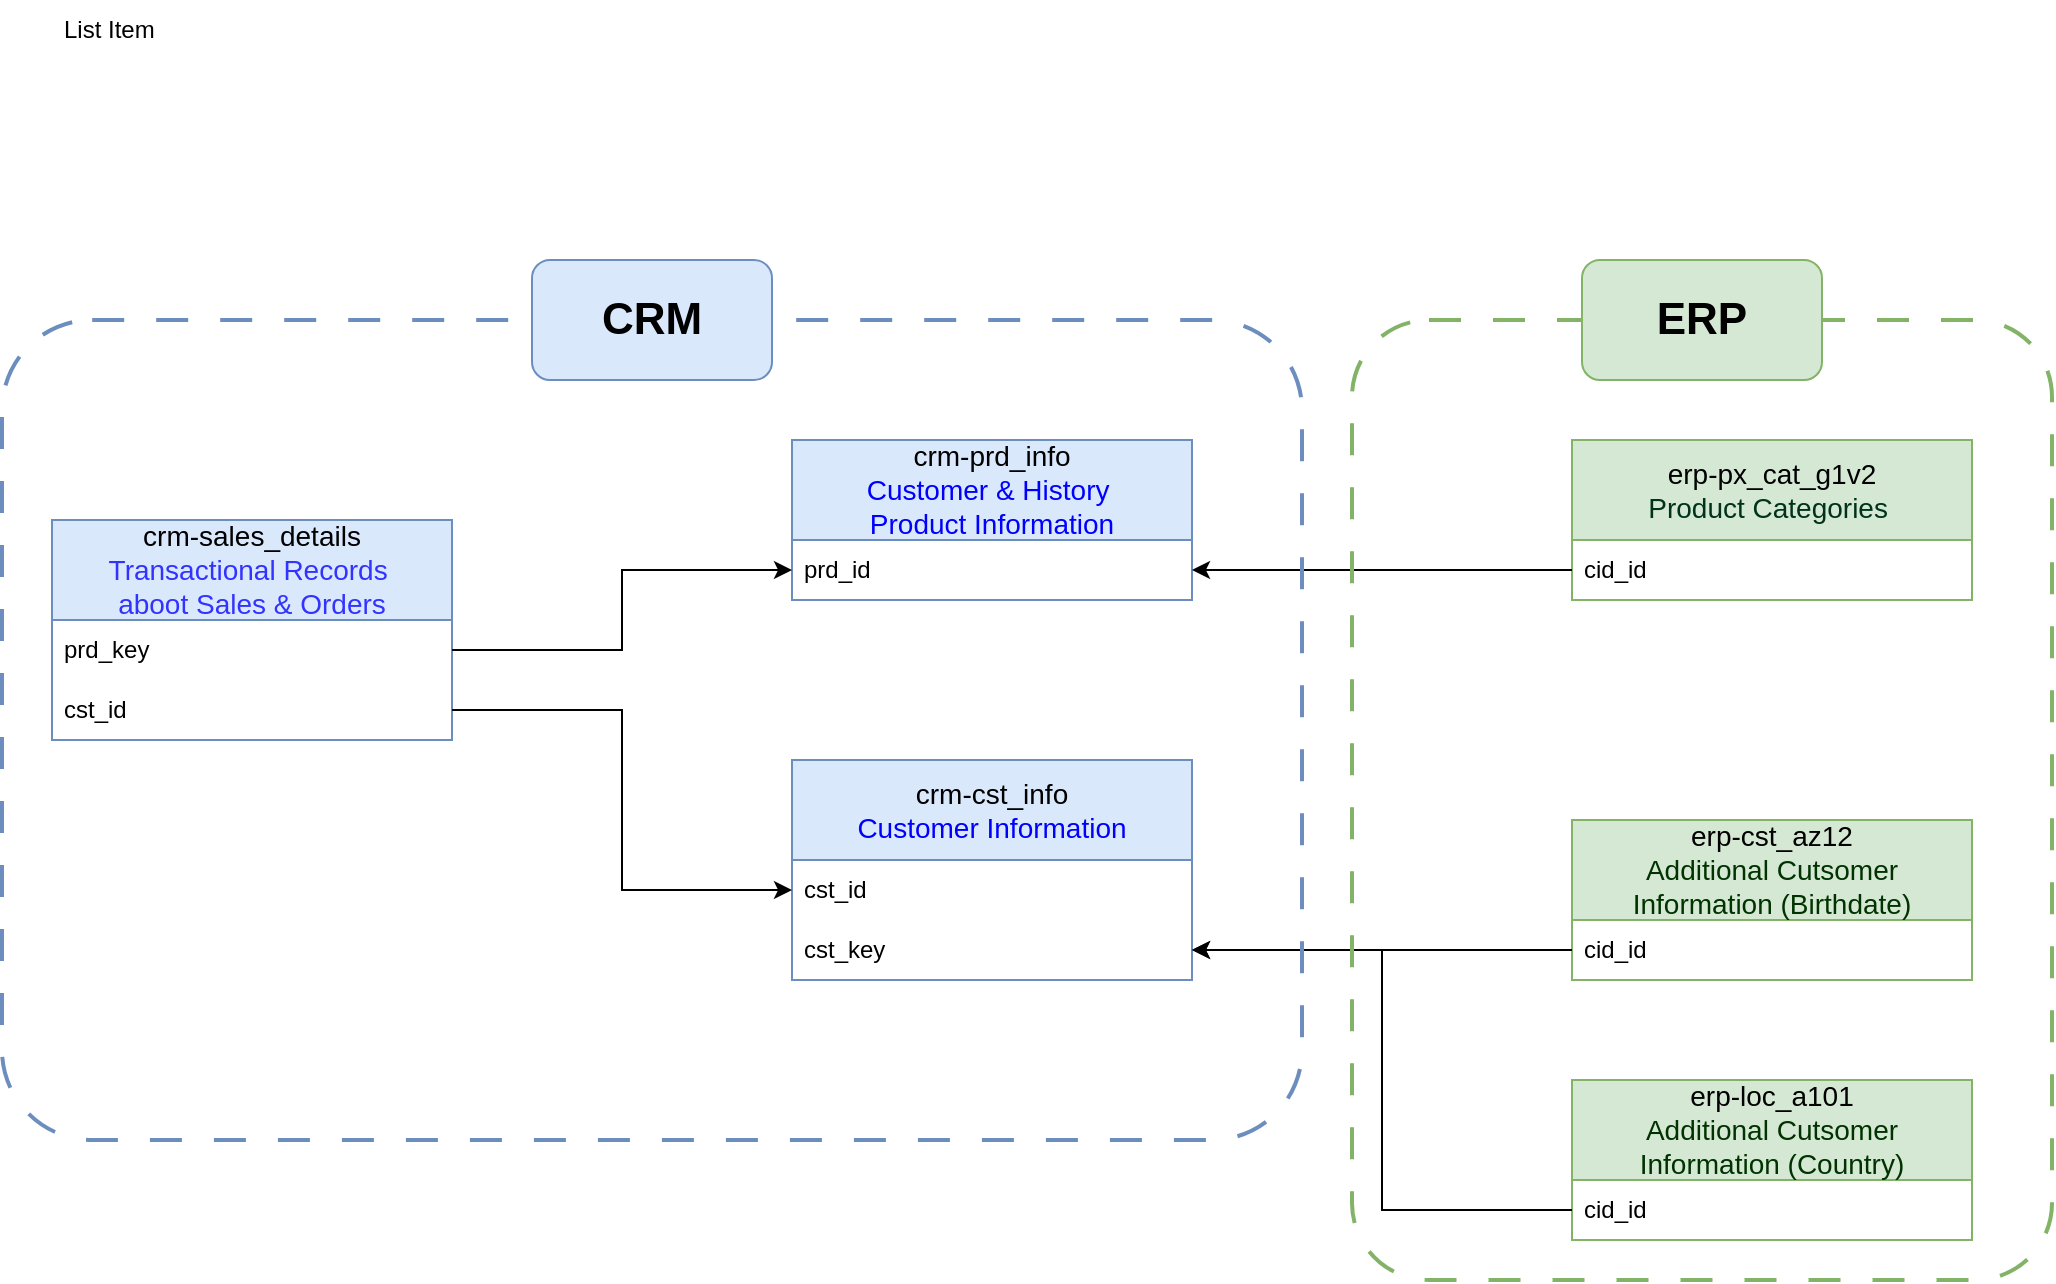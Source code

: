 <mxfile version="26.0.15">
  <diagram name="Seite-1" id="BHZvQQU0eiFL3PO0ubdm">
    <mxGraphModel dx="1207" dy="809" grid="1" gridSize="10" guides="1" tooltips="1" connect="1" arrows="1" fold="1" page="1" pageScale="1" pageWidth="1169" pageHeight="827" math="0" shadow="0">
      <root>
        <mxCell id="0" />
        <mxCell id="1" parent="0" />
        <mxCell id="nQR-GW3VJBgSmCfWgOse-1" value="&lt;font style=&quot;font-size: 14px;&quot;&gt;crm-cst_info&lt;/font&gt;&lt;div&gt;&lt;font style=&quot;font-size: 14px; color: rgb(0, 0, 255);&quot;&gt;Customer Information&lt;/font&gt;&lt;/div&gt;" style="swimlane;fontStyle=0;childLayout=stackLayout;horizontal=1;startSize=50;horizontalStack=0;resizeParent=1;resizeParentMax=0;resizeLast=0;collapsible=1;marginBottom=0;whiteSpace=wrap;html=1;fillColor=#dae8fc;strokeColor=#6c8ebf;" parent="1" vertex="1">
          <mxGeometry x="480" y="410" width="200" height="110" as="geometry" />
        </mxCell>
        <mxCell id="nQR-GW3VJBgSmCfWgOse-2" value="cst_id" style="text;strokeColor=none;fillColor=none;align=left;verticalAlign=middle;spacingLeft=4;spacingRight=4;overflow=hidden;points=[[0,0.5],[1,0.5]];portConstraint=eastwest;rotatable=0;whiteSpace=wrap;html=1;" parent="nQR-GW3VJBgSmCfWgOse-1" vertex="1">
          <mxGeometry y="50" width="200" height="30" as="geometry" />
        </mxCell>
        <mxCell id="nQR-GW3VJBgSmCfWgOse-32" value="cst_key" style="text;strokeColor=none;fillColor=none;align=left;verticalAlign=middle;spacingLeft=4;spacingRight=4;overflow=hidden;points=[[0,0.5],[1,0.5]];portConstraint=eastwest;rotatable=0;whiteSpace=wrap;html=1;" parent="nQR-GW3VJBgSmCfWgOse-1" vertex="1">
          <mxGeometry y="80" width="200" height="30" as="geometry" />
        </mxCell>
        <mxCell id="nQR-GW3VJBgSmCfWgOse-9" value="&lt;font style=&quot;font-size: 14px;&quot;&gt;crm-prd_info&lt;/font&gt;&lt;div&gt;&lt;font style=&quot;font-size: 14px; color: rgb(0, 0, 255);&quot;&gt;Customer &amp;amp; History&amp;nbsp;&lt;/font&gt;&lt;/div&gt;&lt;div&gt;&lt;font style=&quot;font-size: 14px; color: rgb(0, 0, 255);&quot;&gt;Product Information&lt;/font&gt;&lt;/div&gt;" style="swimlane;fontStyle=0;childLayout=stackLayout;horizontal=1;startSize=50;horizontalStack=0;resizeParent=1;resizeParentMax=0;resizeLast=0;collapsible=1;marginBottom=0;whiteSpace=wrap;html=1;fillColor=#dae8fc;strokeColor=#6c8ebf;" parent="1" vertex="1">
          <mxGeometry x="480" y="250" width="200" height="80" as="geometry" />
        </mxCell>
        <mxCell id="nQR-GW3VJBgSmCfWgOse-10" value="prd_id" style="text;strokeColor=none;fillColor=none;align=left;verticalAlign=middle;spacingLeft=4;spacingRight=4;overflow=hidden;points=[[0,0.5],[1,0.5]];portConstraint=eastwest;rotatable=0;whiteSpace=wrap;html=1;" parent="nQR-GW3VJBgSmCfWgOse-9" vertex="1">
          <mxGeometry y="50" width="200" height="30" as="geometry" />
        </mxCell>
        <mxCell id="nQR-GW3VJBgSmCfWgOse-13" value="&lt;font style=&quot;font-size: 14px;&quot;&gt;crm-sales_details&lt;/font&gt;&lt;div&gt;&lt;font style=&quot;font-size: 14px; color: rgb(51, 51, 255);&quot;&gt;Transactional Records&amp;nbsp;&lt;/font&gt;&lt;/div&gt;&lt;div&gt;&lt;font style=&quot;font-size: 14px; color: rgb(51, 51, 255);&quot;&gt;aboot Sales &amp;amp; Orders&lt;/font&gt;&lt;/div&gt;" style="swimlane;fontStyle=0;childLayout=stackLayout;horizontal=1;startSize=50;horizontalStack=0;resizeParent=1;resizeParentMax=0;resizeLast=0;collapsible=1;marginBottom=0;whiteSpace=wrap;html=1;fillColor=#dae8fc;strokeColor=#6c8ebf;" parent="1" vertex="1">
          <mxGeometry x="110" y="290" width="200" height="110" as="geometry" />
        </mxCell>
        <mxCell id="nQR-GW3VJBgSmCfWgOse-14" value="prd_key" style="text;strokeColor=none;fillColor=none;align=left;verticalAlign=middle;spacingLeft=4;spacingRight=4;overflow=hidden;points=[[0,0.5],[1,0.5]];portConstraint=eastwest;rotatable=0;whiteSpace=wrap;html=1;" parent="nQR-GW3VJBgSmCfWgOse-13" vertex="1">
          <mxGeometry y="50" width="200" height="30" as="geometry" />
        </mxCell>
        <mxCell id="nQR-GW3VJBgSmCfWgOse-18" value="cst_id" style="text;strokeColor=none;fillColor=none;align=left;verticalAlign=middle;spacingLeft=4;spacingRight=4;overflow=hidden;points=[[0,0.5],[1,0.5]];portConstraint=eastwest;rotatable=0;whiteSpace=wrap;html=1;" parent="nQR-GW3VJBgSmCfWgOse-13" vertex="1">
          <mxGeometry y="80" width="200" height="30" as="geometry" />
        </mxCell>
        <mxCell id="nQR-GW3VJBgSmCfWgOse-21" style="edgeStyle=orthogonalEdgeStyle;rounded=0;orthogonalLoop=1;jettySize=auto;html=1;entryX=0;entryY=0.5;entryDx=0;entryDy=0;" parent="1" source="nQR-GW3VJBgSmCfWgOse-14" target="nQR-GW3VJBgSmCfWgOse-10" edge="1">
          <mxGeometry relative="1" as="geometry">
            <mxPoint x="370" y="355" as="targetPoint" />
          </mxGeometry>
        </mxCell>
        <mxCell id="nQR-GW3VJBgSmCfWgOse-22" style="edgeStyle=orthogonalEdgeStyle;rounded=0;orthogonalLoop=1;jettySize=auto;html=1;entryX=0;entryY=0.5;entryDx=0;entryDy=0;" parent="1" source="nQR-GW3VJBgSmCfWgOse-18" target="nQR-GW3VJBgSmCfWgOse-2" edge="1">
          <mxGeometry relative="1" as="geometry" />
        </mxCell>
        <mxCell id="nQR-GW3VJBgSmCfWgOse-25" value="&lt;font style=&quot;font-size: 14px;&quot;&gt;erp-cst_az12&lt;/font&gt;&lt;div&gt;&lt;font style=&quot;font-size: 14px; color: rgb(0, 51, 0);&quot;&gt;Additional Cutsomer&lt;br&gt;&lt;/font&gt;&lt;/div&gt;&lt;div&gt;&lt;font style=&quot;font-size: 14px; color: rgb(0, 51, 0);&quot;&gt;Information (Birthdate)&lt;/font&gt;&lt;/div&gt;" style="swimlane;fontStyle=0;childLayout=stackLayout;horizontal=1;startSize=50;horizontalStack=0;resizeParent=1;resizeParentMax=0;resizeLast=0;collapsible=1;marginBottom=0;whiteSpace=wrap;html=1;fillColor=#d5e8d4;strokeColor=#82b366;" parent="1" vertex="1">
          <mxGeometry x="870" y="440" width="200" height="80" as="geometry" />
        </mxCell>
        <mxCell id="nQR-GW3VJBgSmCfWgOse-26" value="cid_id" style="text;strokeColor=none;fillColor=none;align=left;verticalAlign=middle;spacingLeft=4;spacingRight=4;overflow=hidden;points=[[0,0.5],[1,0.5]];portConstraint=eastwest;rotatable=0;whiteSpace=wrap;html=1;" parent="nQR-GW3VJBgSmCfWgOse-25" vertex="1">
          <mxGeometry y="50" width="200" height="30" as="geometry" />
        </mxCell>
        <mxCell id="nQR-GW3VJBgSmCfWgOse-33" style="edgeStyle=orthogonalEdgeStyle;rounded=0;orthogonalLoop=1;jettySize=auto;html=1;entryX=1;entryY=0.5;entryDx=0;entryDy=0;" parent="1" source="nQR-GW3VJBgSmCfWgOse-26" target="nQR-GW3VJBgSmCfWgOse-32" edge="1">
          <mxGeometry relative="1" as="geometry" />
        </mxCell>
        <mxCell id="nQR-GW3VJBgSmCfWgOse-34" value="&lt;font style=&quot;font-size: 14px;&quot;&gt;erp-loc_a101&lt;/font&gt;&lt;div&gt;&lt;font style=&quot;font-size: 14px; color: rgb(0, 51, 0);&quot;&gt;Additional Cutsomer&lt;br&gt;&lt;/font&gt;&lt;/div&gt;&lt;div&gt;&lt;font style=&quot;font-size: 14px; color: rgb(0, 51, 0);&quot;&gt;Information (Country)&lt;/font&gt;&lt;/div&gt;" style="swimlane;fontStyle=0;childLayout=stackLayout;horizontal=1;startSize=50;horizontalStack=0;resizeParent=1;resizeParentMax=0;resizeLast=0;collapsible=1;marginBottom=0;whiteSpace=wrap;html=1;fillColor=#d5e8d4;strokeColor=#82b366;" parent="1" vertex="1">
          <mxGeometry x="870" y="570" width="200" height="80" as="geometry" />
        </mxCell>
        <mxCell id="nQR-GW3VJBgSmCfWgOse-35" value="cid_id" style="text;strokeColor=none;fillColor=none;align=left;verticalAlign=middle;spacingLeft=4;spacingRight=4;overflow=hidden;points=[[0,0.5],[1,0.5]];portConstraint=eastwest;rotatable=0;whiteSpace=wrap;html=1;" parent="nQR-GW3VJBgSmCfWgOse-34" vertex="1">
          <mxGeometry y="50" width="200" height="30" as="geometry" />
        </mxCell>
        <mxCell id="nQR-GW3VJBgSmCfWgOse-36" style="edgeStyle=orthogonalEdgeStyle;rounded=0;orthogonalLoop=1;jettySize=auto;html=1;" parent="1" source="nQR-GW3VJBgSmCfWgOse-35" target="nQR-GW3VJBgSmCfWgOse-32" edge="1">
          <mxGeometry relative="1" as="geometry">
            <mxPoint x="820" y="500" as="targetPoint" />
          </mxGeometry>
        </mxCell>
        <mxCell id="nQR-GW3VJBgSmCfWgOse-37" value="&lt;font style=&quot;font-size: 14px;&quot;&gt;erp-px_cat_g1v2&lt;/font&gt;&lt;div&gt;&lt;font style=&quot;font-size: 14px;&quot;&gt;&lt;font style=&quot;color: rgb(0, 51, 26);&quot;&gt;Product Categories&lt;/font&gt;&amp;nbsp;&lt;/font&gt;&lt;/div&gt;" style="swimlane;fontStyle=0;childLayout=stackLayout;horizontal=1;startSize=50;horizontalStack=0;resizeParent=1;resizeParentMax=0;resizeLast=0;collapsible=1;marginBottom=0;whiteSpace=wrap;html=1;fillColor=#d5e8d4;strokeColor=#82b366;" parent="1" vertex="1">
          <mxGeometry x="870" y="250" width="200" height="80" as="geometry" />
        </mxCell>
        <mxCell id="nQR-GW3VJBgSmCfWgOse-38" value="cid_id" style="text;strokeColor=none;fillColor=none;align=left;verticalAlign=middle;spacingLeft=4;spacingRight=4;overflow=hidden;points=[[0,0.5],[1,0.5]];portConstraint=eastwest;rotatable=0;whiteSpace=wrap;html=1;" parent="nQR-GW3VJBgSmCfWgOse-37" vertex="1">
          <mxGeometry y="50" width="200" height="30" as="geometry" />
        </mxCell>
        <mxCell id="nQR-GW3VJBgSmCfWgOse-39" style="edgeStyle=orthogonalEdgeStyle;rounded=0;orthogonalLoop=1;jettySize=auto;html=1;entryX=1;entryY=0.5;entryDx=0;entryDy=0;" parent="1" source="nQR-GW3VJBgSmCfWgOse-38" target="nQR-GW3VJBgSmCfWgOse-10" edge="1">
          <mxGeometry relative="1" as="geometry" />
        </mxCell>
        <mxCell id="nQR-GW3VJBgSmCfWgOse-41" value="" style="rounded=1;whiteSpace=wrap;html=1;arcSize=11;fillColor=none;dashed=1;dashPattern=8 8;strokeColor=#6c8ebf;strokeWidth=2;" parent="1" vertex="1">
          <mxGeometry x="85" y="190" width="650" height="410" as="geometry" />
        </mxCell>
        <mxCell id="nQR-GW3VJBgSmCfWgOse-42" value="&lt;font style=&quot;font-size: 22px;&quot;&gt;&lt;b&gt;CRM&lt;/b&gt;&lt;/font&gt;" style="rounded=1;whiteSpace=wrap;html=1;fillColor=#dae8fc;strokeColor=#6c8ebf;" parent="1" vertex="1">
          <mxGeometry x="350" y="160" width="120" height="60" as="geometry" />
        </mxCell>
        <mxCell id="nQR-GW3VJBgSmCfWgOse-43" value="" style="rounded=1;whiteSpace=wrap;html=1;arcSize=11;fillColor=none;dashed=1;dashPattern=8 8;strokeColor=#82b366;strokeWidth=2;" parent="1" vertex="1">
          <mxGeometry x="760" y="190" width="350" height="480" as="geometry" />
        </mxCell>
        <mxCell id="nQR-GW3VJBgSmCfWgOse-44" value="&lt;font style=&quot;font-size: 22px;&quot;&gt;&lt;b&gt;ERP&lt;/b&gt;&lt;/font&gt;" style="rounded=1;whiteSpace=wrap;html=1;fillColor=#d5e8d4;strokeColor=#82b366;" parent="1" vertex="1">
          <mxGeometry x="875" y="160" width="120" height="60" as="geometry" />
        </mxCell>
        <mxCell id="nQR-GW3VJBgSmCfWgOse-45" value="List Item" style="text;strokeColor=none;fillColor=none;align=left;verticalAlign=middle;spacingLeft=4;spacingRight=4;overflow=hidden;points=[[0,0.5],[1,0.5]];portConstraint=eastwest;rotatable=0;whiteSpace=wrap;html=1;" parent="1" vertex="1">
          <mxGeometry x="110" y="30" width="80" height="30" as="geometry" />
        </mxCell>
      </root>
    </mxGraphModel>
  </diagram>
</mxfile>
